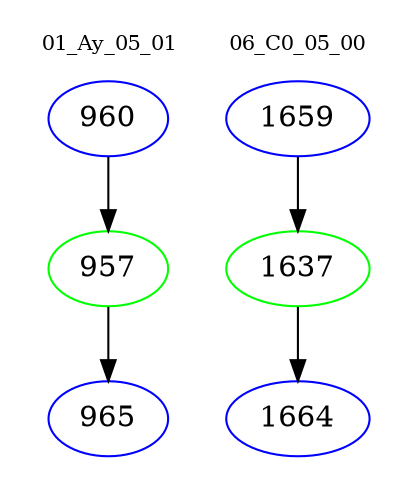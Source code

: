 digraph{
subgraph cluster_0 {
color = white
label = "01_Ay_05_01";
fontsize=10;
T0_960 [label="960", color="blue"]
T0_960 -> T0_957 [color="black"]
T0_957 [label="957", color="green"]
T0_957 -> T0_965 [color="black"]
T0_965 [label="965", color="blue"]
}
subgraph cluster_1 {
color = white
label = "06_C0_05_00";
fontsize=10;
T1_1659 [label="1659", color="blue"]
T1_1659 -> T1_1637 [color="black"]
T1_1637 [label="1637", color="green"]
T1_1637 -> T1_1664 [color="black"]
T1_1664 [label="1664", color="blue"]
}
}
